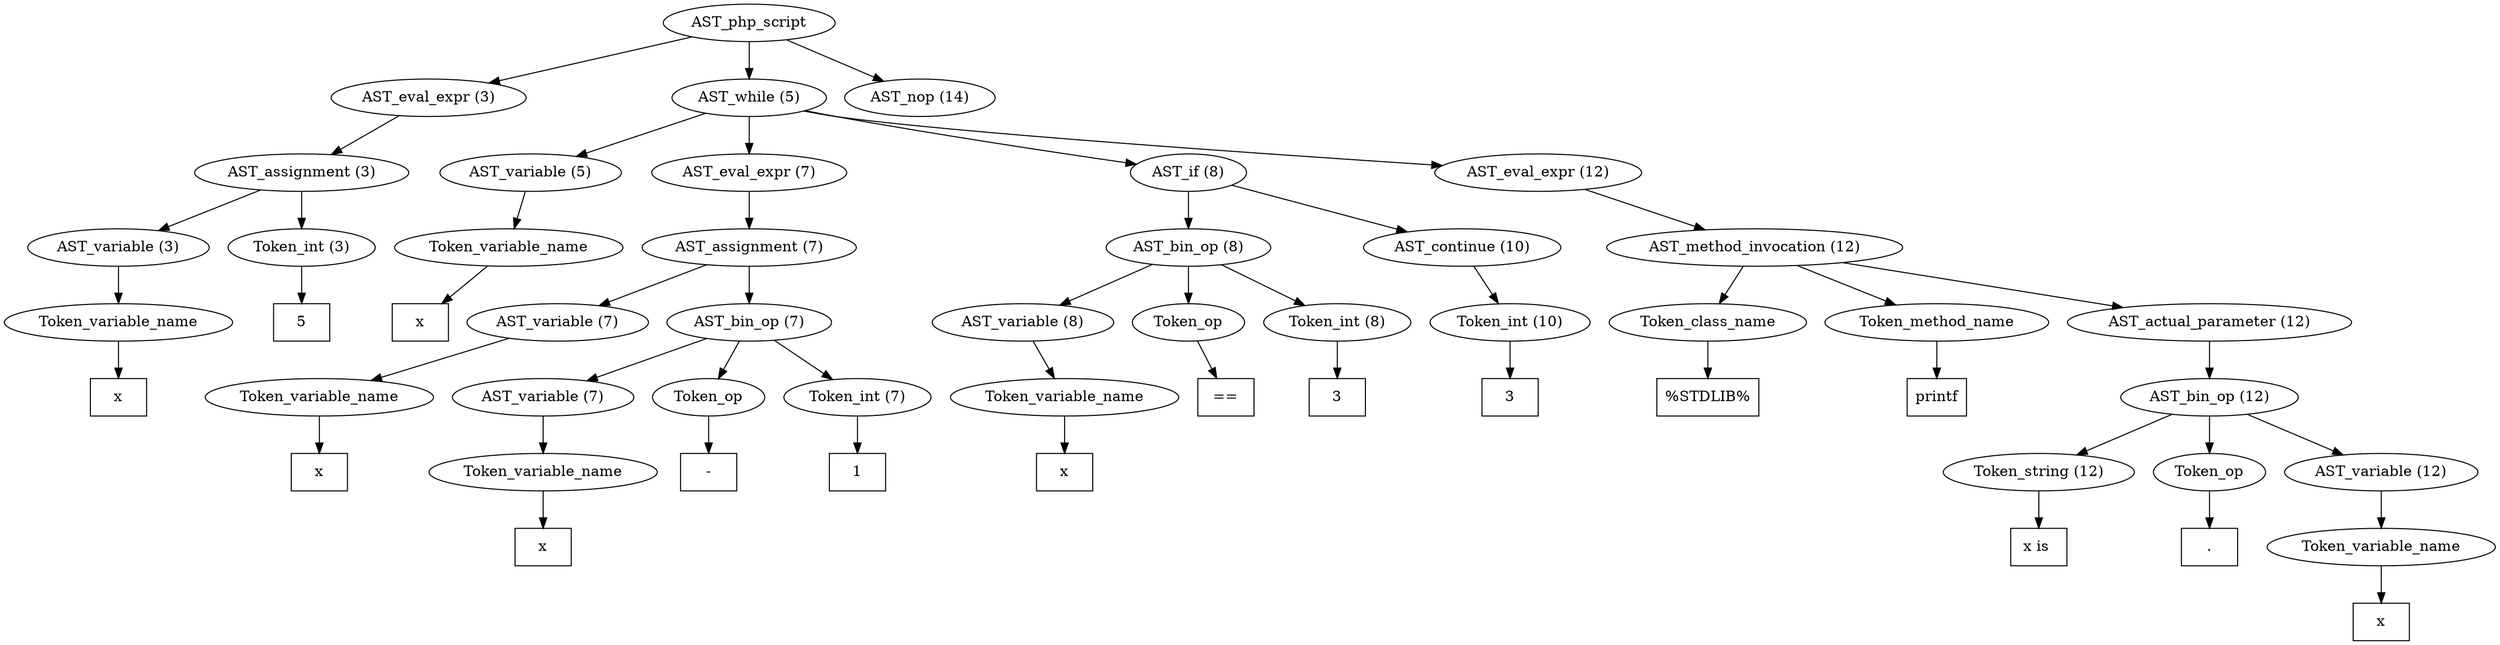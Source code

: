 /*
 * AST in dot format generated by phc -- the PHP compiler
 */

digraph AST {
node_0 [label="AST_php_script"];
node_1 [label="AST_eval_expr (3)"];
node_2 [label="AST_assignment (3)"];
node_3 [label="AST_variable (3)"];
node_4 [label="Token_variable_name"];
node_5 [label="x", shape=box]
node_4 -> node_5;
node_3 -> node_4;
node_6 [label="Token_int (3)"];
node_7 [label="5", shape=box]
node_6 -> node_7;
node_2 -> node_6;
node_2 -> node_3;
node_1 -> node_2;
node_8 [label="AST_while (5)"];
node_9 [label="AST_variable (5)"];
node_10 [label="Token_variable_name"];
node_11 [label="x", shape=box]
node_10 -> node_11;
node_9 -> node_10;
node_12 [label="AST_eval_expr (7)"];
node_13 [label="AST_assignment (7)"];
node_14 [label="AST_variable (7)"];
node_15 [label="Token_variable_name"];
node_16 [label="x", shape=box]
node_15 -> node_16;
node_14 -> node_15;
node_17 [label="AST_bin_op (7)"];
node_18 [label="AST_variable (7)"];
node_19 [label="Token_variable_name"];
node_20 [label="x", shape=box]
node_19 -> node_20;
node_18 -> node_19;
node_21 [label="Token_op"];
node_22 [label="-", shape=box]
node_21 -> node_22;
node_23 [label="Token_int (7)"];
node_24 [label="1", shape=box]
node_23 -> node_24;
node_17 -> node_23;
node_17 -> node_21;
node_17 -> node_18;
node_13 -> node_17;
node_13 -> node_14;
node_12 -> node_13;
node_25 [label="AST_if (8)"];
node_26 [label="AST_bin_op (8)"];
node_27 [label="AST_variable (8)"];
node_28 [label="Token_variable_name"];
node_29 [label="x", shape=box]
node_28 -> node_29;
node_27 -> node_28;
node_30 [label="Token_op"];
node_31 [label="==", shape=box]
node_30 -> node_31;
node_32 [label="Token_int (8)"];
node_33 [label="3", shape=box]
node_32 -> node_33;
node_26 -> node_32;
node_26 -> node_30;
node_26 -> node_27;
node_34 [label="AST_continue (10)"];
node_35 [label="Token_int (10)"];
node_36 [label="3", shape=box]
node_35 -> node_36;
node_34 -> node_35;
node_25 -> node_34;
node_25 -> node_26;
node_37 [label="AST_eval_expr (12)"];
node_38 [label="AST_method_invocation (12)"];
node_39 [label="Token_class_name"];
node_40 [label="%STDLIB%", shape=box]
node_39 -> node_40;
node_41 [label="Token_method_name"];
node_42 [label="printf", shape=box]
node_41 -> node_42;
node_43 [label="AST_actual_parameter (12)"];
node_44 [label="AST_bin_op (12)"];
node_45 [label="Token_string (12)"];
node_46 [label="x is ", shape=box]
node_45 -> node_46;
node_47 [label="Token_op"];
node_48 [label=".", shape=box]
node_47 -> node_48;
node_49 [label="AST_variable (12)"];
node_50 [label="Token_variable_name"];
node_51 [label="x", shape=box]
node_50 -> node_51;
node_49 -> node_50;
node_44 -> node_49;
node_44 -> node_47;
node_44 -> node_45;
node_43 -> node_44;
node_38 -> node_43;
node_38 -> node_41;
node_38 -> node_39;
node_37 -> node_38;
node_8 -> node_37;
node_8 -> node_25;
node_8 -> node_12;
node_8 -> node_9;
node_52 [label="AST_nop (14)"];
node_0 -> node_52;
node_0 -> node_8;
node_0 -> node_1;
}
